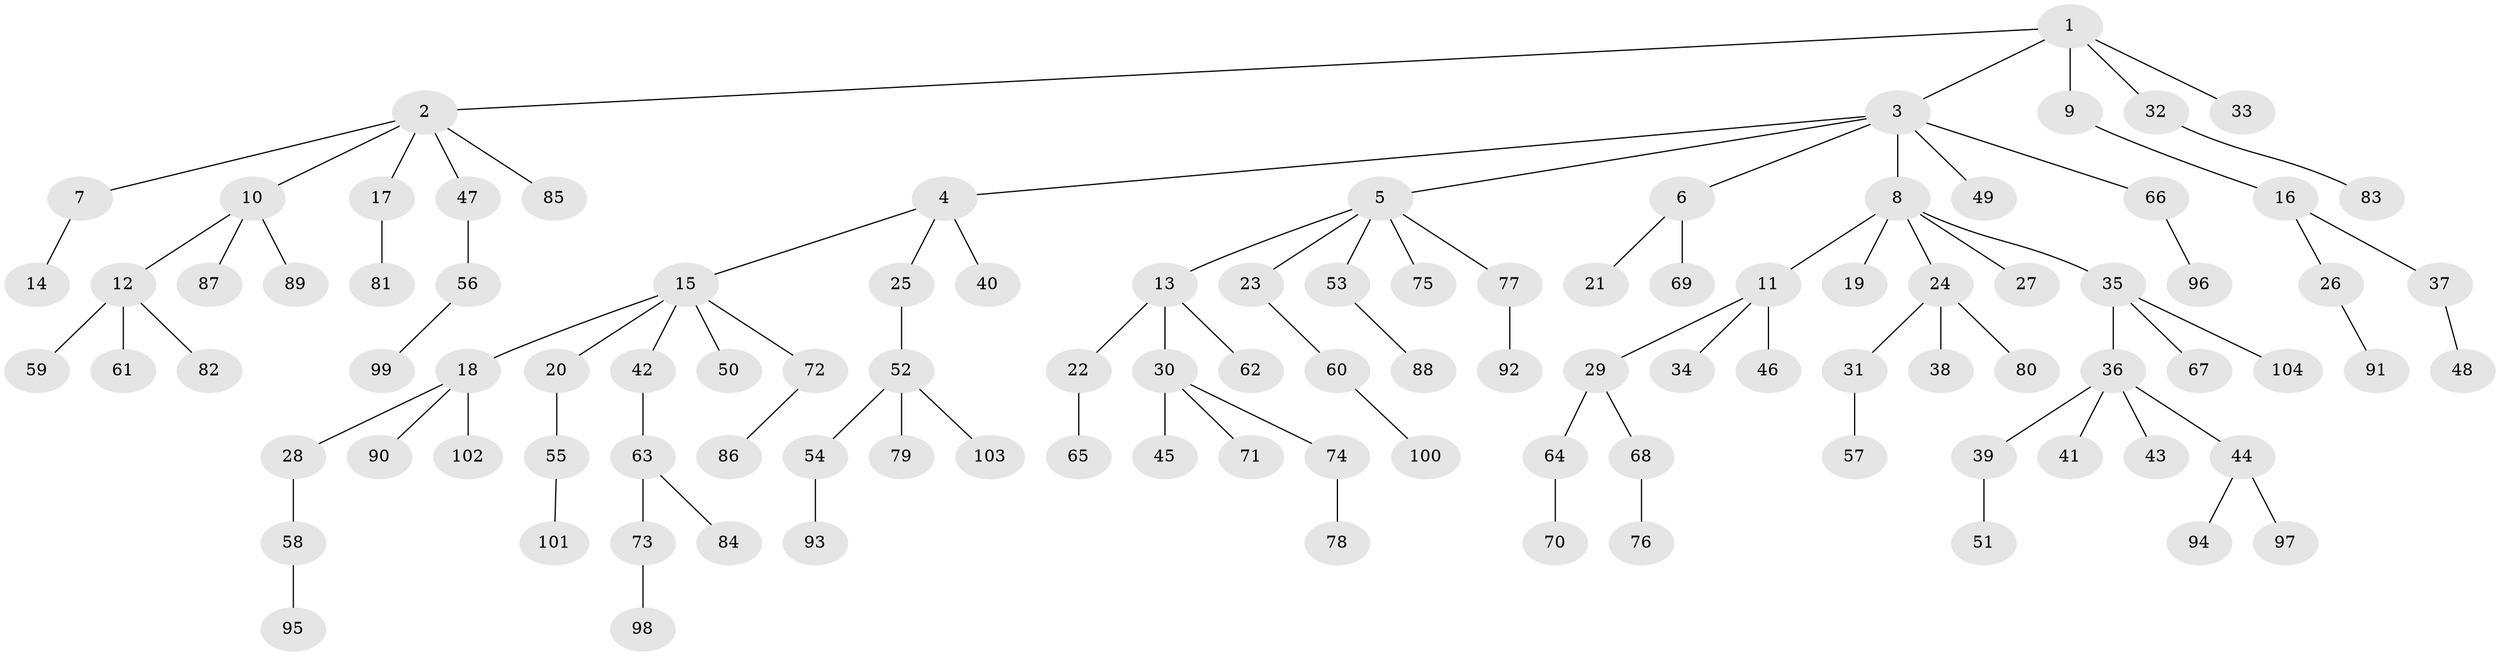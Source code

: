 // coarse degree distribution, {4: 0.0684931506849315, 5: 0.0547945205479452, 6: 0.0136986301369863, 3: 0.136986301369863, 2: 0.2054794520547945, 1: 0.5205479452054794}
// Generated by graph-tools (version 1.1) at 2025/51/03/04/25 22:51:42]
// undirected, 104 vertices, 103 edges
graph export_dot {
  node [color=gray90,style=filled];
  1;
  2;
  3;
  4;
  5;
  6;
  7;
  8;
  9;
  10;
  11;
  12;
  13;
  14;
  15;
  16;
  17;
  18;
  19;
  20;
  21;
  22;
  23;
  24;
  25;
  26;
  27;
  28;
  29;
  30;
  31;
  32;
  33;
  34;
  35;
  36;
  37;
  38;
  39;
  40;
  41;
  42;
  43;
  44;
  45;
  46;
  47;
  48;
  49;
  50;
  51;
  52;
  53;
  54;
  55;
  56;
  57;
  58;
  59;
  60;
  61;
  62;
  63;
  64;
  65;
  66;
  67;
  68;
  69;
  70;
  71;
  72;
  73;
  74;
  75;
  76;
  77;
  78;
  79;
  80;
  81;
  82;
  83;
  84;
  85;
  86;
  87;
  88;
  89;
  90;
  91;
  92;
  93;
  94;
  95;
  96;
  97;
  98;
  99;
  100;
  101;
  102;
  103;
  104;
  1 -- 2;
  1 -- 3;
  1 -- 9;
  1 -- 32;
  1 -- 33;
  2 -- 7;
  2 -- 10;
  2 -- 17;
  2 -- 47;
  2 -- 85;
  3 -- 4;
  3 -- 5;
  3 -- 6;
  3 -- 8;
  3 -- 49;
  3 -- 66;
  4 -- 15;
  4 -- 25;
  4 -- 40;
  5 -- 13;
  5 -- 23;
  5 -- 53;
  5 -- 75;
  5 -- 77;
  6 -- 21;
  6 -- 69;
  7 -- 14;
  8 -- 11;
  8 -- 19;
  8 -- 24;
  8 -- 27;
  8 -- 35;
  9 -- 16;
  10 -- 12;
  10 -- 87;
  10 -- 89;
  11 -- 29;
  11 -- 34;
  11 -- 46;
  12 -- 59;
  12 -- 61;
  12 -- 82;
  13 -- 22;
  13 -- 30;
  13 -- 62;
  15 -- 18;
  15 -- 20;
  15 -- 42;
  15 -- 50;
  15 -- 72;
  16 -- 26;
  16 -- 37;
  17 -- 81;
  18 -- 28;
  18 -- 90;
  18 -- 102;
  20 -- 55;
  22 -- 65;
  23 -- 60;
  24 -- 31;
  24 -- 38;
  24 -- 80;
  25 -- 52;
  26 -- 91;
  28 -- 58;
  29 -- 64;
  29 -- 68;
  30 -- 45;
  30 -- 71;
  30 -- 74;
  31 -- 57;
  32 -- 83;
  35 -- 36;
  35 -- 67;
  35 -- 104;
  36 -- 39;
  36 -- 41;
  36 -- 43;
  36 -- 44;
  37 -- 48;
  39 -- 51;
  42 -- 63;
  44 -- 94;
  44 -- 97;
  47 -- 56;
  52 -- 54;
  52 -- 79;
  52 -- 103;
  53 -- 88;
  54 -- 93;
  55 -- 101;
  56 -- 99;
  58 -- 95;
  60 -- 100;
  63 -- 73;
  63 -- 84;
  64 -- 70;
  66 -- 96;
  68 -- 76;
  72 -- 86;
  73 -- 98;
  74 -- 78;
  77 -- 92;
}
